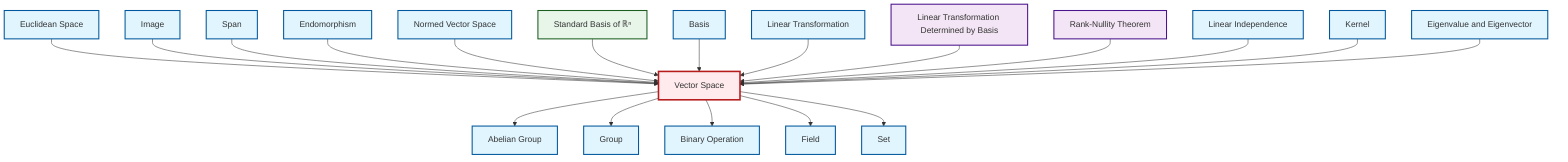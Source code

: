 graph TD
    classDef definition fill:#e1f5fe,stroke:#01579b,stroke-width:2px
    classDef theorem fill:#f3e5f5,stroke:#4a148c,stroke-width:2px
    classDef axiom fill:#fff3e0,stroke:#e65100,stroke-width:2px
    classDef example fill:#e8f5e9,stroke:#1b5e20,stroke-width:2px
    classDef current fill:#ffebee,stroke:#b71c1c,stroke-width:3px
    def-linear-transformation["Linear Transformation"]:::definition
    ex-standard-basis-rn["Standard Basis of ℝⁿ"]:::example
    thm-linear-transformation-basis["Linear Transformation Determined by Basis"]:::theorem
    def-group["Group"]:::definition
    def-set["Set"]:::definition
    def-eigenvalue-eigenvector["Eigenvalue and Eigenvector"]:::definition
    def-vector-space["Vector Space"]:::definition
    def-euclidean-space["Euclidean Space"]:::definition
    def-kernel["Kernel"]:::definition
    def-normed-vector-space["Normed Vector Space"]:::definition
    def-image["Image"]:::definition
    def-span["Span"]:::definition
    def-linear-independence["Linear Independence"]:::definition
    thm-rank-nullity["Rank-Nullity Theorem"]:::theorem
    def-endomorphism["Endomorphism"]:::definition
    def-abelian-group["Abelian Group"]:::definition
    def-field["Field"]:::definition
    def-basis["Basis"]:::definition
    def-binary-operation["Binary Operation"]:::definition
    def-euclidean-space --> def-vector-space
    def-image --> def-vector-space
    def-span --> def-vector-space
    def-endomorphism --> def-vector-space
    def-vector-space --> def-abelian-group
    def-normed-vector-space --> def-vector-space
    def-vector-space --> def-group
    def-vector-space --> def-binary-operation
    ex-standard-basis-rn --> def-vector-space
    def-basis --> def-vector-space
    def-linear-transformation --> def-vector-space
    thm-linear-transformation-basis --> def-vector-space
    def-vector-space --> def-field
    thm-rank-nullity --> def-vector-space
    def-linear-independence --> def-vector-space
    def-kernel --> def-vector-space
    def-eigenvalue-eigenvector --> def-vector-space
    def-vector-space --> def-set
    class def-vector-space current